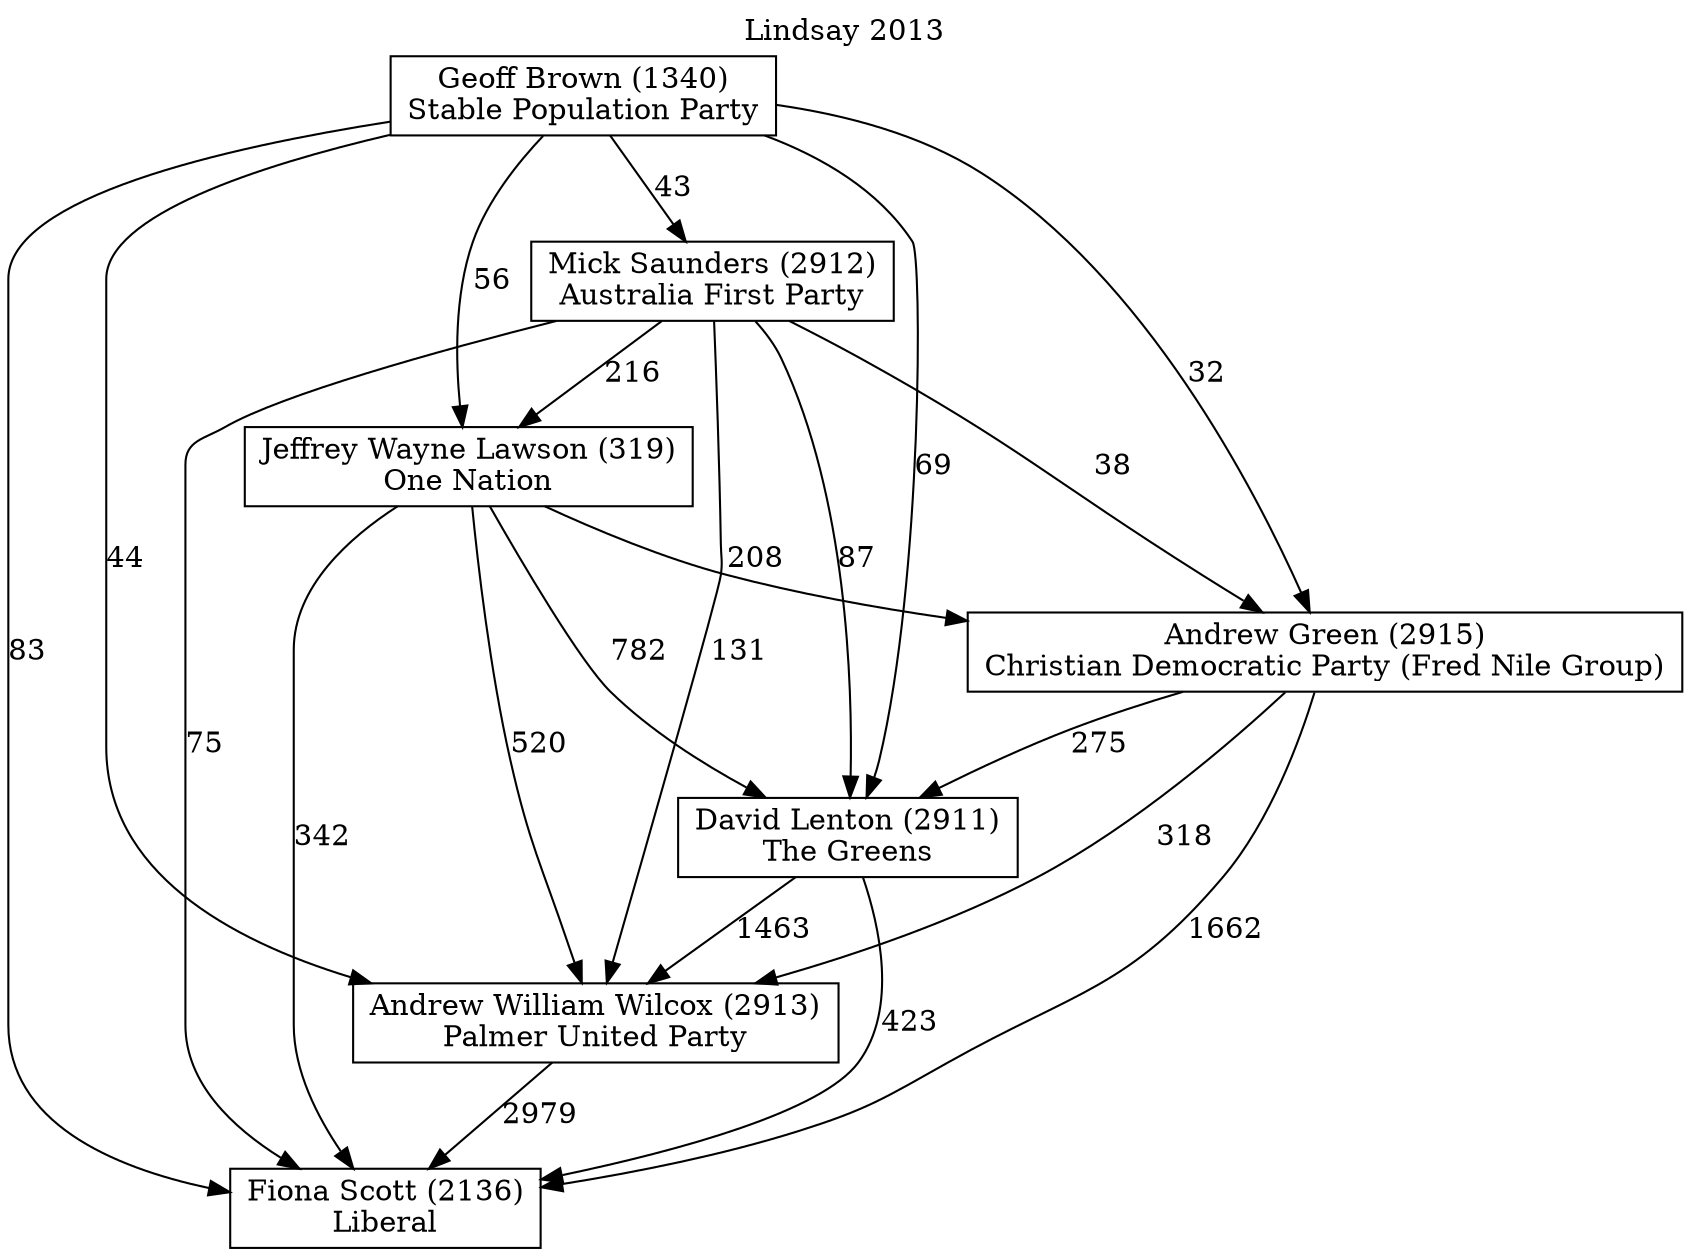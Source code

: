 // House preference flow
digraph "Fiona Scott (2136)_Lindsay_2013" {
	graph [label="Lindsay 2013" labelloc=t mclimit=10]
	node [shape=box]
	"Fiona Scott (2136)" [label="Fiona Scott (2136)
Liberal"]
	"Andrew William Wilcox (2913)" [label="Andrew William Wilcox (2913)
Palmer United Party"]
	"David Lenton (2911)" [label="David Lenton (2911)
The Greens"]
	"Andrew Green (2915)" [label="Andrew Green (2915)
Christian Democratic Party (Fred Nile Group)"]
	"Jeffrey Wayne Lawson (319)" [label="Jeffrey Wayne Lawson (319)
One Nation"]
	"Mick Saunders (2912)" [label="Mick Saunders (2912)
Australia First Party"]
	"Geoff Brown (1340)" [label="Geoff Brown (1340)
Stable Population Party"]
	"Andrew William Wilcox (2913)" -> "Fiona Scott (2136)" [label=2979]
	"David Lenton (2911)" -> "Andrew William Wilcox (2913)" [label=1463]
	"Andrew Green (2915)" -> "David Lenton (2911)" [label=275]
	"Jeffrey Wayne Lawson (319)" -> "Andrew Green (2915)" [label=208]
	"Mick Saunders (2912)" -> "Jeffrey Wayne Lawson (319)" [label=216]
	"Geoff Brown (1340)" -> "Mick Saunders (2912)" [label=43]
	"David Lenton (2911)" -> "Fiona Scott (2136)" [label=423]
	"Andrew Green (2915)" -> "Fiona Scott (2136)" [label=1662]
	"Jeffrey Wayne Lawson (319)" -> "Fiona Scott (2136)" [label=342]
	"Mick Saunders (2912)" -> "Fiona Scott (2136)" [label=75]
	"Geoff Brown (1340)" -> "Fiona Scott (2136)" [label=83]
	"Geoff Brown (1340)" -> "Jeffrey Wayne Lawson (319)" [label=56]
	"Mick Saunders (2912)" -> "Andrew Green (2915)" [label=38]
	"Geoff Brown (1340)" -> "Andrew Green (2915)" [label=32]
	"Jeffrey Wayne Lawson (319)" -> "David Lenton (2911)" [label=782]
	"Mick Saunders (2912)" -> "David Lenton (2911)" [label=87]
	"Geoff Brown (1340)" -> "David Lenton (2911)" [label=69]
	"Andrew Green (2915)" -> "Andrew William Wilcox (2913)" [label=318]
	"Jeffrey Wayne Lawson (319)" -> "Andrew William Wilcox (2913)" [label=520]
	"Mick Saunders (2912)" -> "Andrew William Wilcox (2913)" [label=131]
	"Geoff Brown (1340)" -> "Andrew William Wilcox (2913)" [label=44]
}
